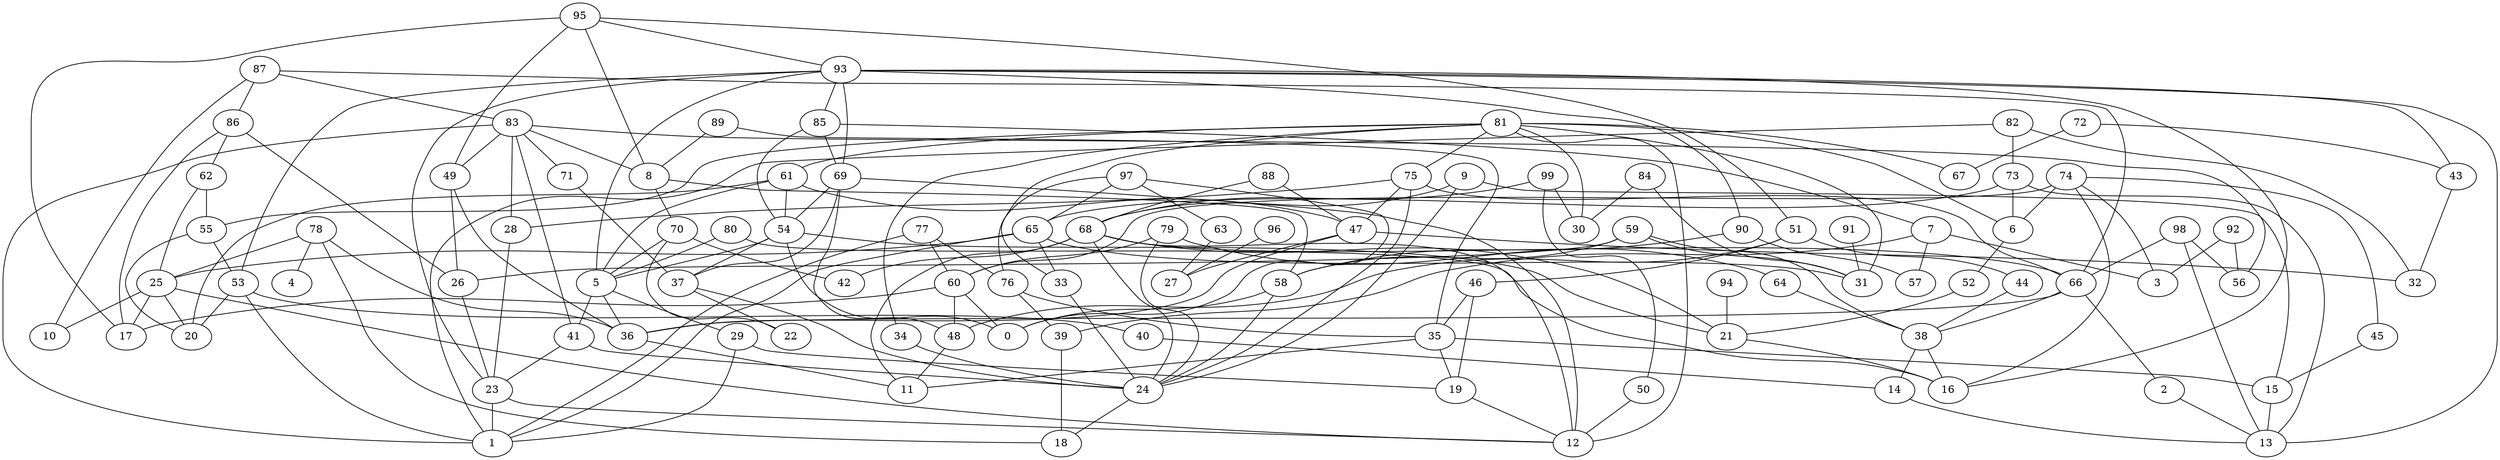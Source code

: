 digraph GG_graph {

subgraph G_graph {
edge [color = black]
"53" -> "20" [dir = none]
"97" -> "65" [dir = none]
"41" -> "24" [dir = none]
"63" -> "27" [dir = none]
"72" -> "67" [dir = none]
"98" -> "66" [dir = none]
"28" -> "23" [dir = none]
"94" -> "21" [dir = none]
"80" -> "16" [dir = none]
"39" -> "18" [dir = none]
"54" -> "0" [dir = none]
"54" -> "5" [dir = none]
"92" -> "3" [dir = none]
"29" -> "19" [dir = none]
"99" -> "68" [dir = none]
"78" -> "4" [dir = none]
"78" -> "25" [dir = none]
"62" -> "25" [dir = none]
"77" -> "60" [dir = none]
"88" -> "47" [dir = none]
"89" -> "8" [dir = none]
"37" -> "22" [dir = none]
"34" -> "24" [dir = none]
"40" -> "14" [dir = none]
"82" -> "32" [dir = none]
"21" -> "16" [dir = none]
"76" -> "39" [dir = none]
"5" -> "36" [dir = none]
"68" -> "11" [dir = none]
"68" -> "42" [dir = none]
"68" -> "66" [dir = none]
"24" -> "18" [dir = none]
"83" -> "71" [dir = none]
"83" -> "56" [dir = none]
"83" -> "8" [dir = none]
"35" -> "15" [dir = none]
"8" -> "58" [dir = none]
"93" -> "43" [dir = none]
"93" -> "23" [dir = none]
"93" -> "13" [dir = none]
"93" -> "85" [dir = none]
"93" -> "5" [dir = none]
"93" -> "16" [dir = none]
"93" -> "90" [dir = none]
"9" -> "68" [dir = none]
"61" -> "47" [dir = none]
"38" -> "14" [dir = none]
"75" -> "47" [dir = none]
"44" -> "38" [dir = none]
"91" -> "31" [dir = none]
"90" -> "57" [dir = none]
"90" -> "58" [dir = none]
"87" -> "86" [dir = none]
"87" -> "10" [dir = none]
"87" -> "66" [dir = none]
"73" -> "65" [dir = none]
"33" -> "24" [dir = none]
"84" -> "31" [dir = none]
"58" -> "24" [dir = none]
"51" -> "48" [dir = none]
"51" -> "46" [dir = none]
"49" -> "26" [dir = none]
"49" -> "36" [dir = none]
"59" -> "58" [dir = none]
"59" -> "38" [dir = none]
"59" -> "31" [dir = none]
"50" -> "12" [dir = none]
"52" -> "21" [dir = none]
"19" -> "12" [dir = none]
"95" -> "51" [dir = none]
"95" -> "8" [dir = none]
"81" -> "67" [dir = none]
"81" -> "30" [dir = none]
"81" -> "55" [dir = none]
"81" -> "6" [dir = none]
"81" -> "12" [dir = none]
"81" -> "75" [dir = none]
"81" -> "31" [dir = none]
"69" -> "37" [dir = none]
"69" -> "12" [dir = none]
"45" -> "15" [dir = none]
"7" -> "3" [dir = none]
"65" -> "1" [dir = none]
"65" -> "25" [dir = none]
"65" -> "31" [dir = none]
"66" -> "2" [dir = none]
"66" -> "38" [dir = none]
"70" -> "42" [dir = none]
"74" -> "3" [dir = none]
"74" -> "6" [dir = none]
"47" -> "32" [dir = none]
"47" -> "27" [dir = none]
"96" -> "27" [dir = none]
"15" -> "13" [dir = none]
"64" -> "38" [dir = none]
"79" -> "60" [dir = none]
"79" -> "24" [dir = none]
"25" -> "20" [dir = none]
"25" -> "17" [dir = none]
"99" -> "30" [dir = none]
"53" -> "40" [dir = none]
"25" -> "10" [dir = none]
"6" -> "52" [dir = none]
"59" -> "26" [dir = none]
"71" -> "37" [dir = none]
"23" -> "1" [dir = none]
"99" -> "50" [dir = none]
"58" -> "0" [dir = none]
"84" -> "30" [dir = none]
"35" -> "19" [dir = none]
"98" -> "56" [dir = none]
"83" -> "49" [dir = none]
"77" -> "1" [dir = none]
"68" -> "12" [dir = none]
"86" -> "26" [dir = none]
"60" -> "17" [dir = none]
"65" -> "33" [dir = none]
"95" -> "93" [dir = none]
"89" -> "35" [dir = none]
"97" -> "0" [dir = none]
"7" -> "39" [dir = none]
"79" -> "64" [dir = none]
"97" -> "63" [dir = none]
"87" -> "83" [dir = none]
"85" -> "7" [dir = none]
"14" -> "13" [dir = none]
"26" -> "23" [dir = none]
"69" -> "48" [dir = none]
"48" -> "11" [dir = none]
"25" -> "12" [dir = none]
"85" -> "69" [dir = none]
"46" -> "19" [dir = none]
"82" -> "73" [dir = none]
"86" -> "62" [dir = none]
"9" -> "15" [dir = none]
"36" -> "11" [dir = none]
"2" -> "13" [dir = none]
"5" -> "41" [dir = none]
"9" -> "24" [dir = none]
"83" -> "28" [dir = none]
"7" -> "57" [dir = none]
"85" -> "54" [dir = none]
"97" -> "76" [dir = none]
"83" -> "41" [dir = none]
"74" -> "16" [dir = none]
"47" -> "36" [dir = none]
"68" -> "21" [dir = none]
"81" -> "61" [dir = none]
"70" -> "5" [dir = none]
"81" -> "33" [dir = none]
"78" -> "36" [dir = none]
"95" -> "49" [dir = none]
"88" -> "68" [dir = none]
"76" -> "35" [dir = none]
"83" -> "1" [dir = none]
"37" -> "24" [dir = none]
"75" -> "28" [dir = none]
"51" -> "44" [dir = none]
"29" -> "1" [dir = none]
"61" -> "54" [dir = none]
"81" -> "34" [dir = none]
"55" -> "20" [dir = none]
"86" -> "17" [dir = none]
"72" -> "43" [dir = none]
"78" -> "18" [dir = none]
"53" -> "1" [dir = none]
"75" -> "66" [dir = none]
"54" -> "21" [dir = none]
"69" -> "54" [dir = none]
"55" -> "53" [dir = none]
"77" -> "76" [dir = none]
"70" -> "22" [dir = none]
"93" -> "69" [dir = none]
"5" -> "29" [dir = none]
"46" -> "35" [dir = none]
"80" -> "5" [dir = none]
"73" -> "13" [dir = none]
"98" -> "13" [dir = none]
"23" -> "12" [dir = none]
"92" -> "56" [dir = none]
"66" -> "36" [dir = none]
"73" -> "6" [dir = none]
"82" -> "1" [dir = none]
"95" -> "17" [dir = none]
"38" -> "16" [dir = none]
"93" -> "53" [dir = none]
"61" -> "20" [dir = none]
"74" -> "60" [dir = none]
"35" -> "11" [dir = none]
"61" -> "5" [dir = none]
"8" -> "70" [dir = none]
"75" -> "24" [dir = none]
"68" -> "24" [dir = none]
"60" -> "0" [dir = none]
"43" -> "32" [dir = none]
"62" -> "55" [dir = none]
"41" -> "23" [dir = none]
"60" -> "48" [dir = none]
"54" -> "37" [dir = none]
"74" -> "45" [dir = none]
}

}
